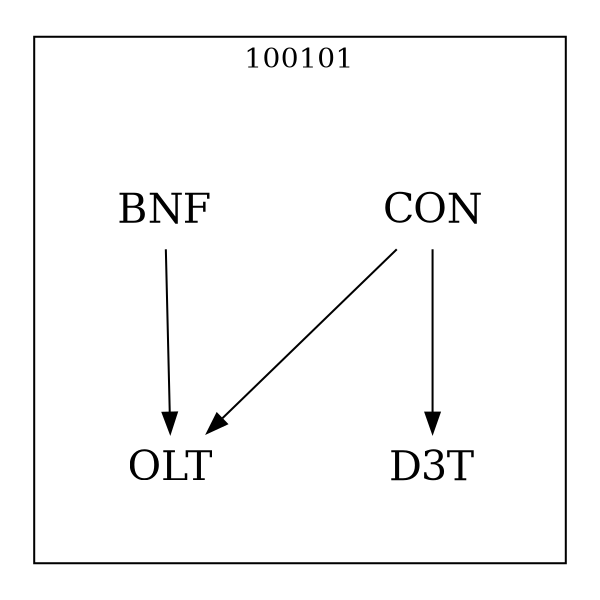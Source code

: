 strict digraph DAGS {
	size = "4,4!" ; ratio ="fill"; subgraph cluster_0{
			labeldoc = "t";
			label = "100101";node	[label= CON, shape = plaintext, fontsize=20] CON;node	[label= BNF, shape = plaintext, fontsize=20] BNF;node	[label= D3T, shape = plaintext, fontsize=20] D3T;node	[label= OLT, shape = plaintext, fontsize=20] OLT;
CON->D3T;
CON->OLT;
BNF->OLT;
	}}